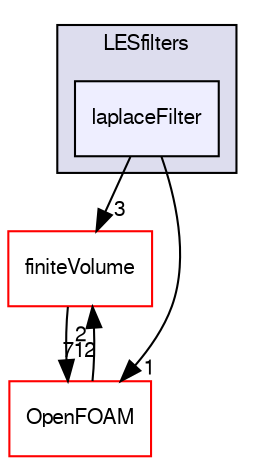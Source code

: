 digraph "src/turbulenceModels/LES/LESfilters/laplaceFilter" {
  bgcolor=transparent;
  compound=true
  node [ fontsize="10", fontname="FreeSans"];
  edge [ labelfontsize="10", labelfontname="FreeSans"];
  subgraph clusterdir_d066894d03f86a94a872f52acf478ad9 {
    graph [ bgcolor="#ddddee", pencolor="black", label="LESfilters" fontname="FreeSans", fontsize="10", URL="dir_d066894d03f86a94a872f52acf478ad9.html"]
  dir_f2d07510aa34dc21fbf2ed4d14a7151f [shape=box, label="laplaceFilter", style="filled", fillcolor="#eeeeff", pencolor="black", URL="dir_f2d07510aa34dc21fbf2ed4d14a7151f.html"];
  }
  dir_9bd15774b555cf7259a6fa18f99fe99b [shape=box label="finiteVolume" color="red" URL="dir_9bd15774b555cf7259a6fa18f99fe99b.html"];
  dir_c5473ff19b20e6ec4dfe5c310b3778a8 [shape=box label="OpenFOAM" color="red" URL="dir_c5473ff19b20e6ec4dfe5c310b3778a8.html"];
  dir_9bd15774b555cf7259a6fa18f99fe99b->dir_c5473ff19b20e6ec4dfe5c310b3778a8 [headlabel="712", labeldistance=1.5 headhref="dir_000749_001732.html"];
  dir_f2d07510aa34dc21fbf2ed4d14a7151f->dir_9bd15774b555cf7259a6fa18f99fe99b [headlabel="3", labeldistance=1.5 headhref="dir_003033_000749.html"];
  dir_f2d07510aa34dc21fbf2ed4d14a7151f->dir_c5473ff19b20e6ec4dfe5c310b3778a8 [headlabel="1", labeldistance=1.5 headhref="dir_003033_001732.html"];
  dir_c5473ff19b20e6ec4dfe5c310b3778a8->dir_9bd15774b555cf7259a6fa18f99fe99b [headlabel="2", labeldistance=1.5 headhref="dir_001732_000749.html"];
}
